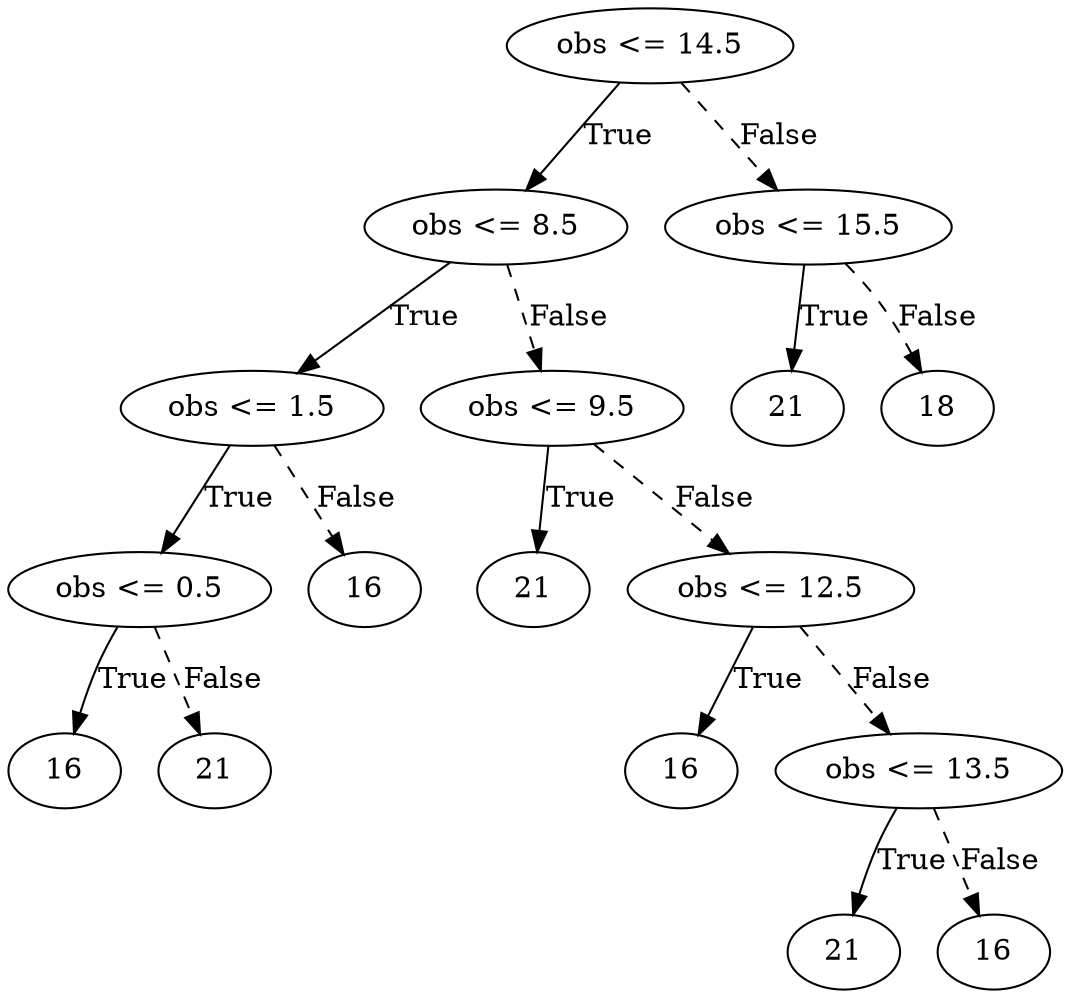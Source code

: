digraph {
0 [label="obs <= 14.5"];
1 [label="obs <= 8.5"];
2 [label="obs <= 1.5"];
3 [label="obs <= 0.5"];
4 [label="16"];
3 -> 4 [label="True"];
5 [label="21"];
3 -> 5 [style="dashed", label="False"];
2 -> 3 [label="True"];
6 [label="16"];
2 -> 6 [style="dashed", label="False"];
1 -> 2 [label="True"];
7 [label="obs <= 9.5"];
8 [label="21"];
7 -> 8 [label="True"];
9 [label="obs <= 12.5"];
10 [label="16"];
9 -> 10 [label="True"];
11 [label="obs <= 13.5"];
12 [label="21"];
11 -> 12 [label="True"];
13 [label="16"];
11 -> 13 [style="dashed", label="False"];
9 -> 11 [style="dashed", label="False"];
7 -> 9 [style="dashed", label="False"];
1 -> 7 [style="dashed", label="False"];
0 -> 1 [label="True"];
14 [label="obs <= 15.5"];
15 [label="21"];
14 -> 15 [label="True"];
16 [label="18"];
14 -> 16 [style="dashed", label="False"];
0 -> 14 [style="dashed", label="False"];

}